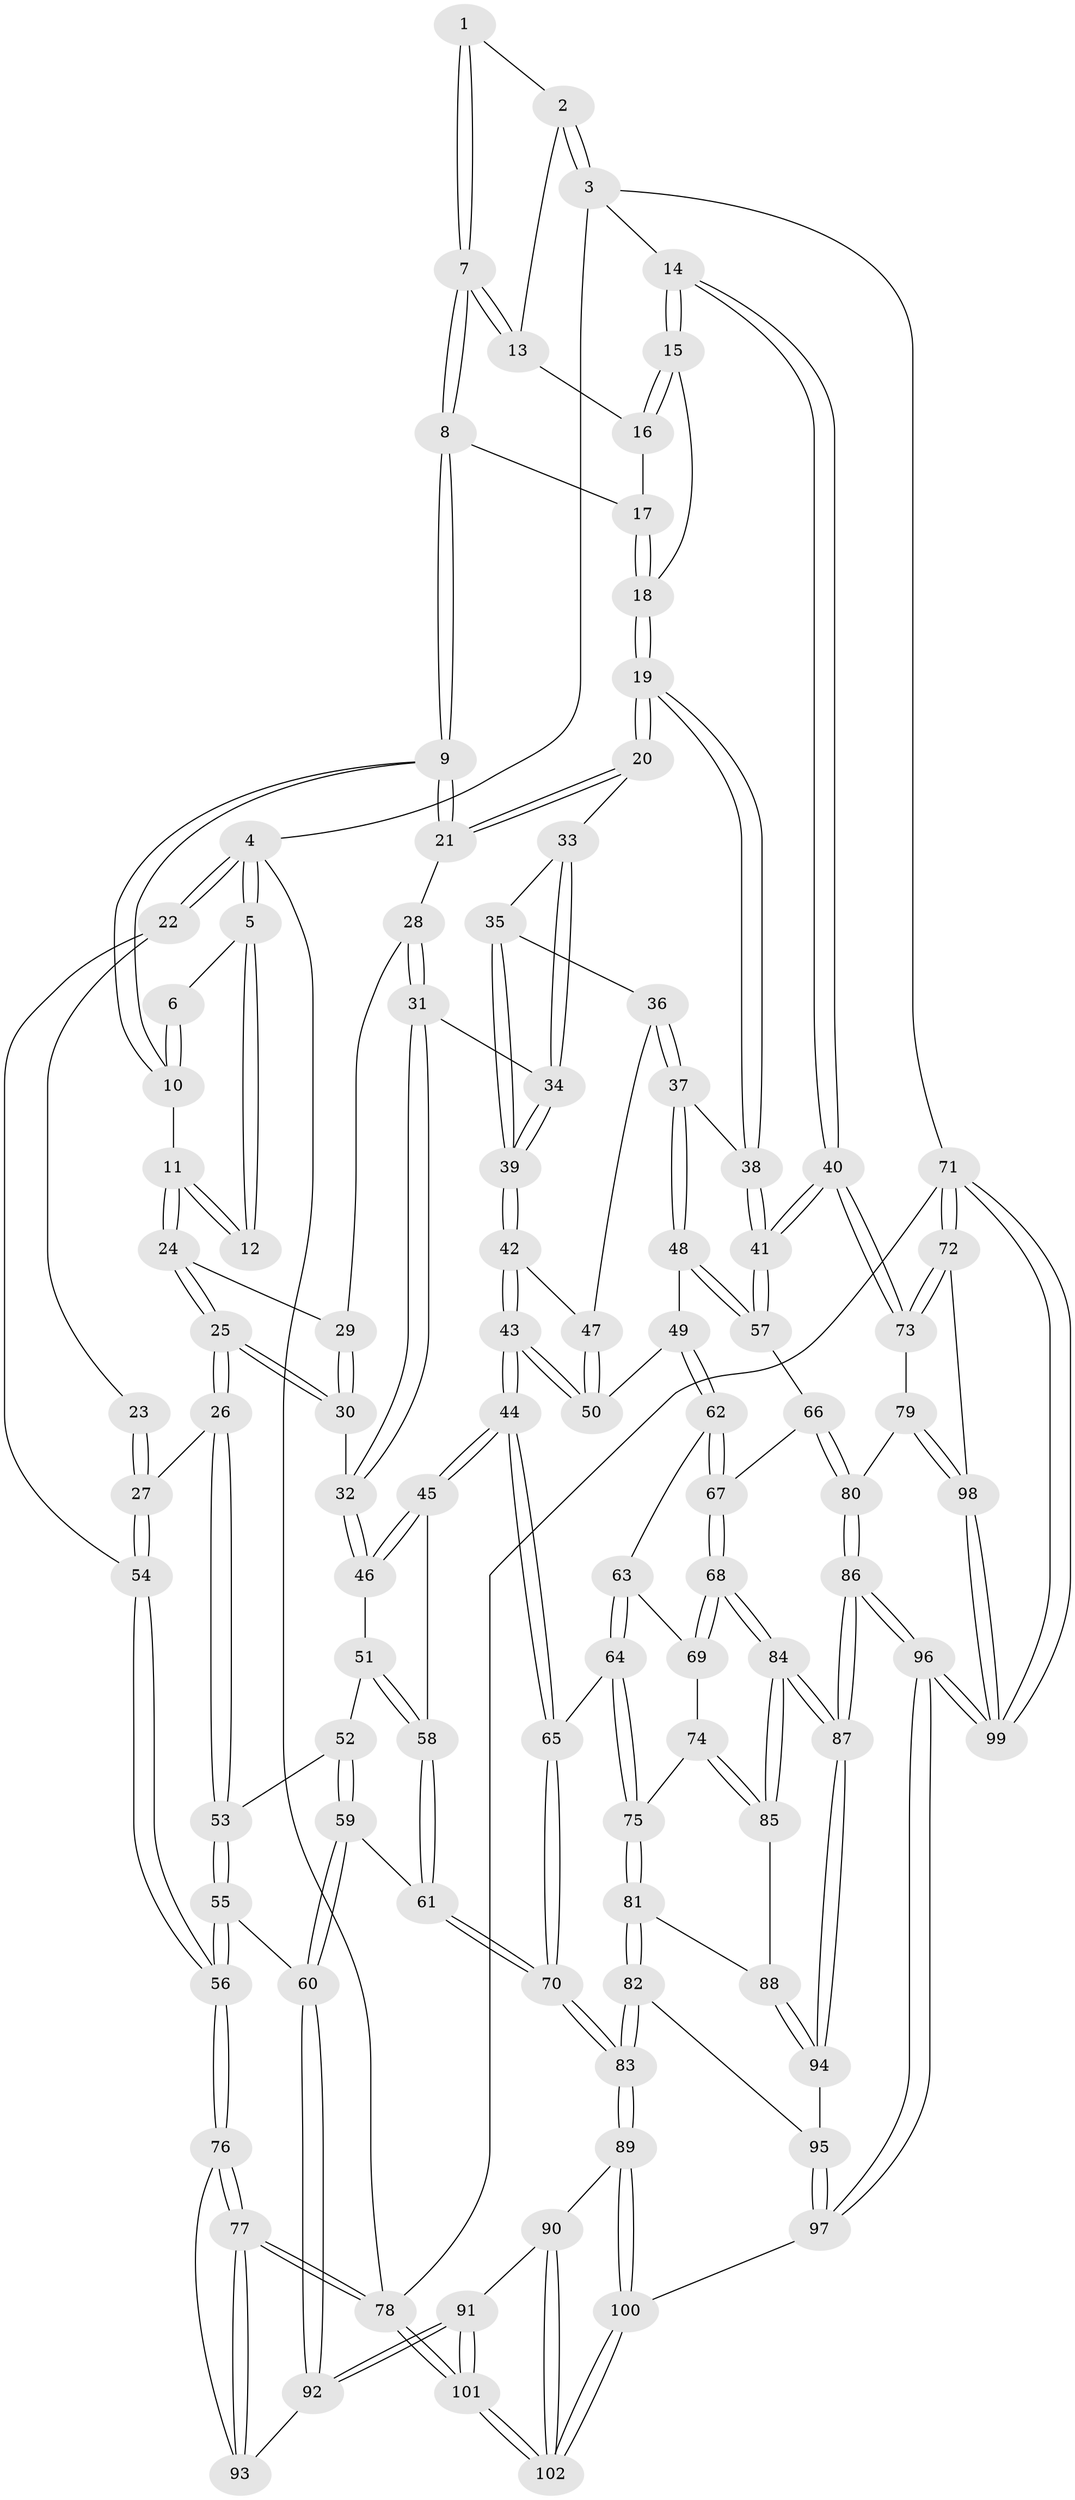// Generated by graph-tools (version 1.1) at 2025/17/03/09/25 04:17:21]
// undirected, 102 vertices, 252 edges
graph export_dot {
graph [start="1"]
  node [color=gray90,style=filled];
  1 [pos="+0.5798714873815431+0"];
  2 [pos="+1+0"];
  3 [pos="+1+0"];
  4 [pos="+0+0"];
  5 [pos="+0.22107059418019437+0"];
  6 [pos="+0.5165135387376123+0"];
  7 [pos="+0.7014967101679475+0.10866134879057385"];
  8 [pos="+0.6932815775090483+0.13848542883173512"];
  9 [pos="+0.5745729895094196+0.20015112817218214"];
  10 [pos="+0.49482033314198554+0.10633464476629927"];
  11 [pos="+0.26264008705597314+0.16053490125757747"];
  12 [pos="+0.23622667421930865+0.11824897056002885"];
  13 [pos="+0.8044295232293882+0.04346557804553907"];
  14 [pos="+1+0"];
  15 [pos="+0.9480200765690638+0.19361713046017207"];
  16 [pos="+0.8521967950097795+0.11584040677877272"];
  17 [pos="+0.7225236909793601+0.16027616311798978"];
  18 [pos="+0.8529557577776393+0.28648769097598087"];
  19 [pos="+0.850884838562184+0.2954666634227078"];
  20 [pos="+0.5874281674828369+0.28918619374052995"];
  21 [pos="+0.5675756315748018+0.23813204521743048"];
  22 [pos="+0+0.05404857493710643"];
  23 [pos="+0.05307787960648826+0.1480529293413555"];
  24 [pos="+0.2629342070500471+0.16511918685296"];
  25 [pos="+0.16401178803566419+0.3738983295033252"];
  26 [pos="+0.16047494000595422+0.37704097318185054"];
  27 [pos="+0.09518769319294555+0.3809471081951144"];
  28 [pos="+0.4529704937134078+0.2765680024359775"];
  29 [pos="+0.3803580173279679+0.2737301330042241"];
  30 [pos="+0.363239800532828+0.3984034077719073"];
  31 [pos="+0.45148722072053277+0.3960685691074884"];
  32 [pos="+0.3763327749836406+0.4133474168377691"];
  33 [pos="+0.5887293158356705+0.3051060112732209"];
  34 [pos="+0.46448715750210684+0.39935334806687534"];
  35 [pos="+0.5897922182292286+0.30776831672308486"];
  36 [pos="+0.6348617588417362+0.38841320478965086"];
  37 [pos="+0.7414270164236242+0.42999417634537573"];
  38 [pos="+0.8509158000638022+0.29870804411461294"];
  39 [pos="+0.5066718696428002+0.4547905718794328"];
  40 [pos="+1+0.587140314719647"];
  41 [pos="+1+0.5475365402007606"];
  42 [pos="+0.5203901581197468+0.4894152030199653"];
  43 [pos="+0.5094975657314762+0.5432750312418204"];
  44 [pos="+0.4645536243219223+0.5950879272029482"];
  45 [pos="+0.4321997531609946+0.5865475445501043"];
  46 [pos="+0.3764117127580193+0.4393708789812764"];
  47 [pos="+0.6179361511897239+0.4139432309235887"];
  48 [pos="+0.7517568916699986+0.4947153730190778"];
  49 [pos="+0.6919036256040919+0.5576025159139948"];
  50 [pos="+0.6241438883868446+0.5340270640707712"];
  51 [pos="+0.25332870748142355+0.5146239368728269"];
  52 [pos="+0.2325767577164764+0.510846840809794"];
  53 [pos="+0.19408329518979459+0.45484073996801583"];
  54 [pos="+0+0.4547972668710524"];
  55 [pos="+0.07493592151411982+0.6399581845984514"];
  56 [pos="+0+0.5639092232744543"];
  57 [pos="+0.8841471591802853+0.5622997549871196"];
  58 [pos="+0.39304811235051196+0.5962973794050151"];
  59 [pos="+0.18409347760405984+0.6878077819202311"];
  60 [pos="+0.174893910193249+0.6928621441998062"];
  61 [pos="+0.2879839530164518+0.6863226425810284"];
  62 [pos="+0.6885919211895707+0.6004432472014789"];
  63 [pos="+0.5701282295487374+0.6488199921408131"];
  64 [pos="+0.4999967871603342+0.6480539071738883"];
  65 [pos="+0.477177578494229+0.6180468924887912"];
  66 [pos="+0.7850218055202199+0.6841913520766407"];
  67 [pos="+0.7320289983933187+0.6890340688406591"];
  68 [pos="+0.7307747607257141+0.6908470805595173"];
  69 [pos="+0.6436891065035152+0.7042966306553445"];
  70 [pos="+0.3550455542242823+0.7814537707924375"];
  71 [pos="+1+1"];
  72 [pos="+1+0.6658234546306626"];
  73 [pos="+1+0.657744020674684"];
  74 [pos="+0.6171011562365329+0.7411975914096637"];
  75 [pos="+0.5068966358707485+0.700391504658223"];
  76 [pos="+0+0.6360569738856215"];
  77 [pos="+0+0.8139481796502418"];
  78 [pos="+0+1"];
  79 [pos="+0.9052197023987256+0.7848767030055368"];
  80 [pos="+0.8888646957712114+0.7824247463824304"];
  81 [pos="+0.5025891386640432+0.7340853059734982"];
  82 [pos="+0.4623177902496617+0.8232629065354576"];
  83 [pos="+0.3965639518343692+0.8951331181992902"];
  84 [pos="+0.7120042757958907+0.7884935917964223"];
  85 [pos="+0.6256805454516489+0.7763194748195564"];
  86 [pos="+0.7417088648572432+0.8575989239239475"];
  87 [pos="+0.7241598363965898+0.8258817003615343"];
  88 [pos="+0.6022710225454583+0.7971148133522731"];
  89 [pos="+0.3960524095469586+0.8968984370663117"];
  90 [pos="+0.18114496498905897+0.8678565348242926"];
  91 [pos="+0.16996996186605698+0.8633971156632843"];
  92 [pos="+0.15875300757929828+0.8138591896963617"];
  93 [pos="+0.11952270453124379+0.8079137865135437"];
  94 [pos="+0.5952198504494132+0.8353710418972973"];
  95 [pos="+0.5948539393898393+0.8360127047359847"];
  96 [pos="+0.6963971299589665+1"];
  97 [pos="+0.6589218046518067+1"];
  98 [pos="+0.8951485901914704+0.9621137948559186"];
  99 [pos="+0.8401542331457492+1"];
  100 [pos="+0.5047842243531949+1"];
  101 [pos="+0+1"];
  102 [pos="+0.33086065855013974+1"];
  1 -- 2;
  1 -- 7;
  1 -- 7;
  2 -- 3;
  2 -- 3;
  2 -- 13;
  3 -- 4;
  3 -- 14;
  3 -- 71;
  4 -- 5;
  4 -- 5;
  4 -- 22;
  4 -- 22;
  4 -- 78;
  5 -- 6;
  5 -- 12;
  5 -- 12;
  6 -- 10;
  6 -- 10;
  7 -- 8;
  7 -- 8;
  7 -- 13;
  7 -- 13;
  8 -- 9;
  8 -- 9;
  8 -- 17;
  9 -- 10;
  9 -- 10;
  9 -- 21;
  9 -- 21;
  10 -- 11;
  11 -- 12;
  11 -- 12;
  11 -- 24;
  11 -- 24;
  13 -- 16;
  14 -- 15;
  14 -- 15;
  14 -- 40;
  14 -- 40;
  15 -- 16;
  15 -- 16;
  15 -- 18;
  16 -- 17;
  17 -- 18;
  17 -- 18;
  18 -- 19;
  18 -- 19;
  19 -- 20;
  19 -- 20;
  19 -- 38;
  19 -- 38;
  20 -- 21;
  20 -- 21;
  20 -- 33;
  21 -- 28;
  22 -- 23;
  22 -- 54;
  23 -- 27;
  23 -- 27;
  24 -- 25;
  24 -- 25;
  24 -- 29;
  25 -- 26;
  25 -- 26;
  25 -- 30;
  25 -- 30;
  26 -- 27;
  26 -- 53;
  26 -- 53;
  27 -- 54;
  27 -- 54;
  28 -- 29;
  28 -- 31;
  28 -- 31;
  29 -- 30;
  29 -- 30;
  30 -- 32;
  31 -- 32;
  31 -- 32;
  31 -- 34;
  32 -- 46;
  32 -- 46;
  33 -- 34;
  33 -- 34;
  33 -- 35;
  34 -- 39;
  34 -- 39;
  35 -- 36;
  35 -- 39;
  35 -- 39;
  36 -- 37;
  36 -- 37;
  36 -- 47;
  37 -- 38;
  37 -- 48;
  37 -- 48;
  38 -- 41;
  38 -- 41;
  39 -- 42;
  39 -- 42;
  40 -- 41;
  40 -- 41;
  40 -- 73;
  40 -- 73;
  41 -- 57;
  41 -- 57;
  42 -- 43;
  42 -- 43;
  42 -- 47;
  43 -- 44;
  43 -- 44;
  43 -- 50;
  43 -- 50;
  44 -- 45;
  44 -- 45;
  44 -- 65;
  44 -- 65;
  45 -- 46;
  45 -- 46;
  45 -- 58;
  46 -- 51;
  47 -- 50;
  47 -- 50;
  48 -- 49;
  48 -- 57;
  48 -- 57;
  49 -- 50;
  49 -- 62;
  49 -- 62;
  51 -- 52;
  51 -- 58;
  51 -- 58;
  52 -- 53;
  52 -- 59;
  52 -- 59;
  53 -- 55;
  53 -- 55;
  54 -- 56;
  54 -- 56;
  55 -- 56;
  55 -- 56;
  55 -- 60;
  56 -- 76;
  56 -- 76;
  57 -- 66;
  58 -- 61;
  58 -- 61;
  59 -- 60;
  59 -- 60;
  59 -- 61;
  60 -- 92;
  60 -- 92;
  61 -- 70;
  61 -- 70;
  62 -- 63;
  62 -- 67;
  62 -- 67;
  63 -- 64;
  63 -- 64;
  63 -- 69;
  64 -- 65;
  64 -- 75;
  64 -- 75;
  65 -- 70;
  65 -- 70;
  66 -- 67;
  66 -- 80;
  66 -- 80;
  67 -- 68;
  67 -- 68;
  68 -- 69;
  68 -- 69;
  68 -- 84;
  68 -- 84;
  69 -- 74;
  70 -- 83;
  70 -- 83;
  71 -- 72;
  71 -- 72;
  71 -- 99;
  71 -- 99;
  71 -- 78;
  72 -- 73;
  72 -- 73;
  72 -- 98;
  73 -- 79;
  74 -- 75;
  74 -- 85;
  74 -- 85;
  75 -- 81;
  75 -- 81;
  76 -- 77;
  76 -- 77;
  76 -- 93;
  77 -- 78;
  77 -- 78;
  77 -- 93;
  77 -- 93;
  78 -- 101;
  78 -- 101;
  79 -- 80;
  79 -- 98;
  79 -- 98;
  80 -- 86;
  80 -- 86;
  81 -- 82;
  81 -- 82;
  81 -- 88;
  82 -- 83;
  82 -- 83;
  82 -- 95;
  83 -- 89;
  83 -- 89;
  84 -- 85;
  84 -- 85;
  84 -- 87;
  84 -- 87;
  85 -- 88;
  86 -- 87;
  86 -- 87;
  86 -- 96;
  86 -- 96;
  87 -- 94;
  87 -- 94;
  88 -- 94;
  88 -- 94;
  89 -- 90;
  89 -- 100;
  89 -- 100;
  90 -- 91;
  90 -- 102;
  90 -- 102;
  91 -- 92;
  91 -- 92;
  91 -- 101;
  91 -- 101;
  92 -- 93;
  94 -- 95;
  95 -- 97;
  95 -- 97;
  96 -- 97;
  96 -- 97;
  96 -- 99;
  96 -- 99;
  97 -- 100;
  98 -- 99;
  98 -- 99;
  100 -- 102;
  100 -- 102;
  101 -- 102;
  101 -- 102;
}
